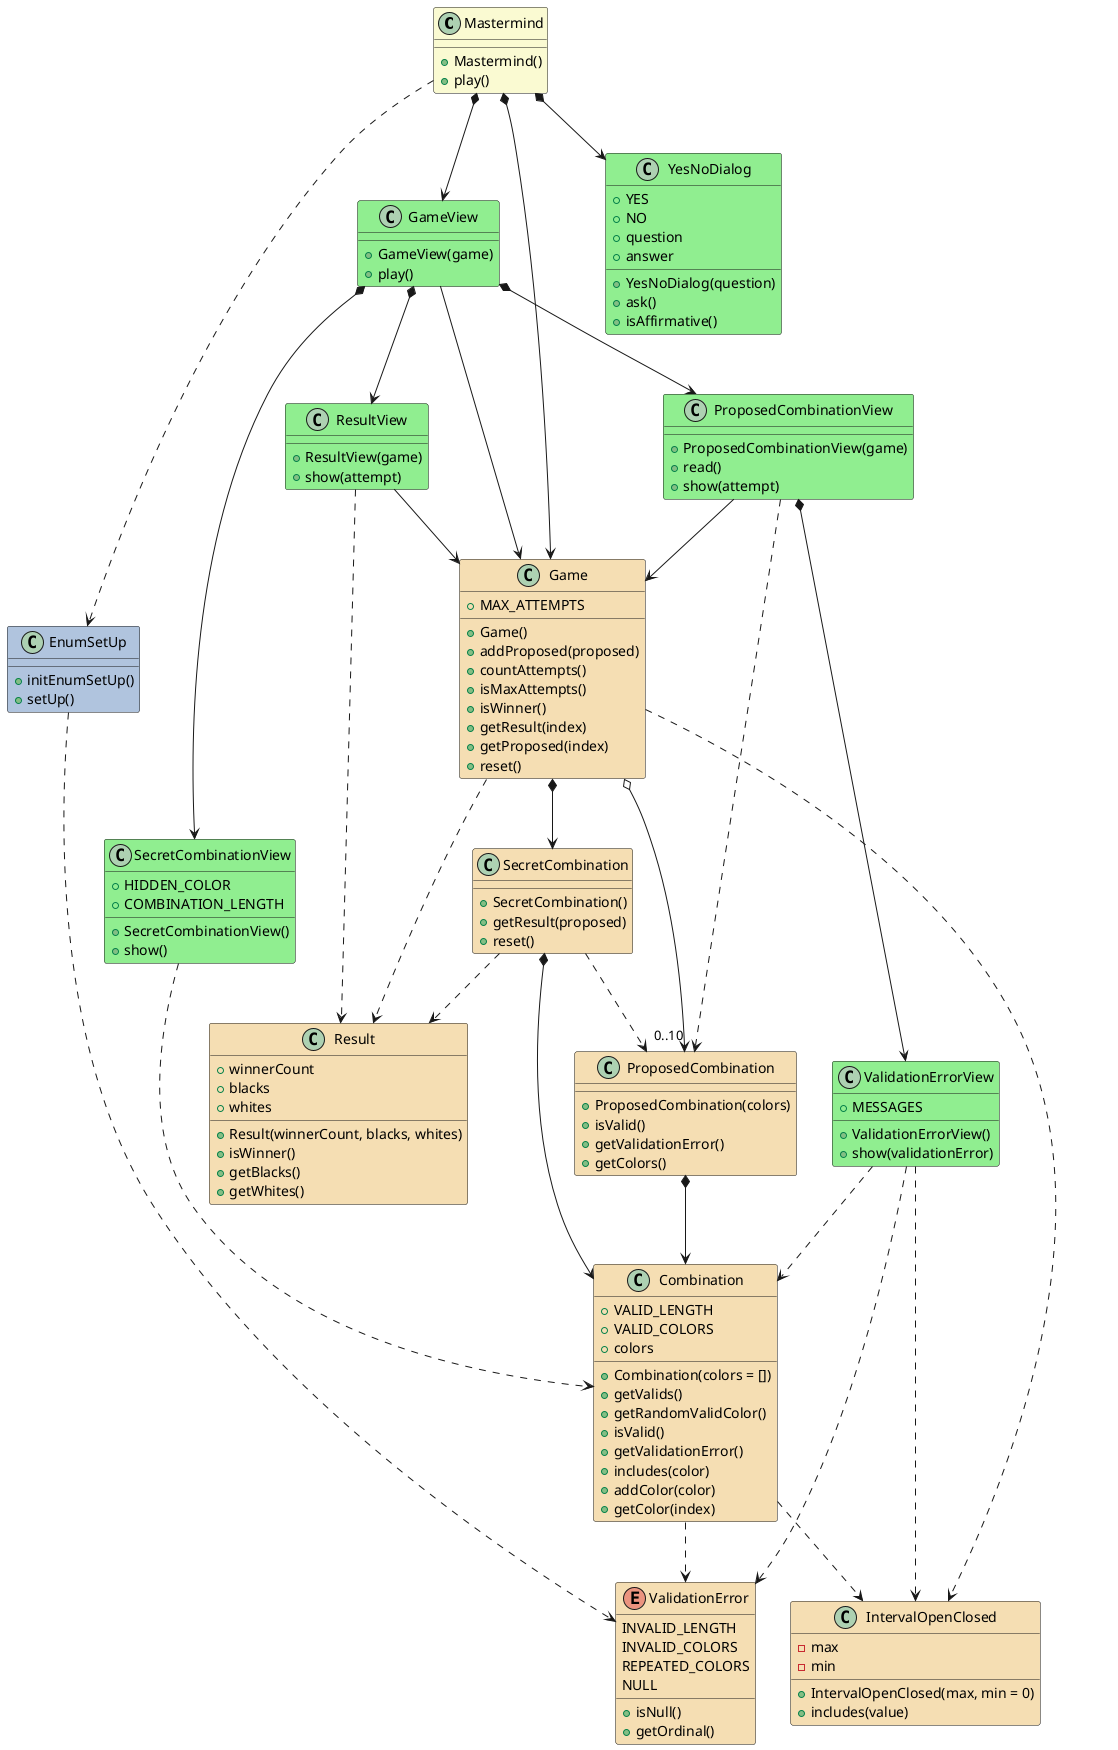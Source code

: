 @startuml analysis

class Mastermind #LightGoldenRodYellow {  

    + Mastermind()
    + play()    
}
Mastermind *--> GameView
Mastermind *--> YesNoDialog
Mastermind *--> Game
Mastermind ..> EnumSetUp

class GameView #LightGreen {

    + GameView(game)
    + play()
}
GameView *--> SecretCombinationView
GameView *--> ProposedCombinationView
GameView *--> ResultView
GameView --> Game


class SecretCombinationView #LightGreen {
    + HIDDEN_COLOR
    + COMBINATION_LENGTH
    
    + SecretCombinationView()
    + show()
}
SecretCombinationView ..> Combination

class ProposedCombinationView #LightGreen {
    
    + ProposedCombinationView(game)
    + read()
    + show(attempt)
}
ProposedCombinationView *--> ValidationErrorView
ProposedCombinationView --> Game
ProposedCombinationView ..> ProposedCombination

class ValidationErrorView #LightGreen {

    + MESSAGES
    
    + ValidationErrorView()
    + show(validationError)
}
ValidationErrorView ..> ValidationError
ValidationErrorView ..> Combination
ValidationErrorView ..> IntervalOpenClosed

class ResultView #LightGreen {
    
    + ResultView(game)
    + show(attempt)
}
ResultView --> Game
ResultView ..> Result

class Game #Wheat{
    + MAX_ATTEMPTS

    + Game()
    + addProposed(proposed)
    + countAttempts()  
    + isMaxAttempts()  
    + isWinner()      
    + getResult(index)
    + getProposed(index)        
    + reset()    
}
Game *--> SecretCombination
Game o--> "0..10" ProposedCombination
Game .down.> Result
Game ..> IntervalOpenClosed

class SecretCombination #Wheat{
    
    + SecretCombination()    
    + getResult(proposed)      
    + reset()

}
SecretCombination *-down-> Combination
SecretCombination .down.> ProposedCombination
SecretCombination .down.> Result

class Result #Wheat{
    + winnerCount
    + blacks
    + whites

    + Result(winnerCount, blacks, whites)
    + isWinner()
    + getBlacks()    
    + getWhites()    
}

class Combination #Wheat{
    + VALID_LENGTH
    + VALID_COLORS    
    + colors

    + Combination(colors = [])
    + getValids()
    + getRandomValidColor()
    + isValid()    
    + getValidationError()
    + includes(color)    
    + addColor(color)          
    + getColor(index)
}
Combination .down.> ValidationError
Combination ..> IntervalOpenClosed

enum ValidationError #Wheat{    
    INVALID_LENGTH
    INVALID_COLORS
    REPEATED_COLORS
    NULL

    + isNull()
    + getOrdinal()
}

class ProposedCombination #Wheat{

    + ProposedCombination(colors)
    + isValid()         
    + getValidationError()     
    + getColors()   
}
ProposedCombination *-down-> Combination 



class YesNoDialog #LightGreen {
    + YES
    + NO
    + question
    + answer    

    + YesNoDialog(question)
    + ask()
    + isAffirmative()
}

class EnumSetUp #LightSteelBlue {
    + initEnumSetUp()
    + setUp()
}
EnumSetUp ..> ValidationError

class IntervalOpenClosed #Wheat{
    - max
    - min

    + IntervalOpenClosed(max, min = 0)
    + includes(value)
}

@enduml